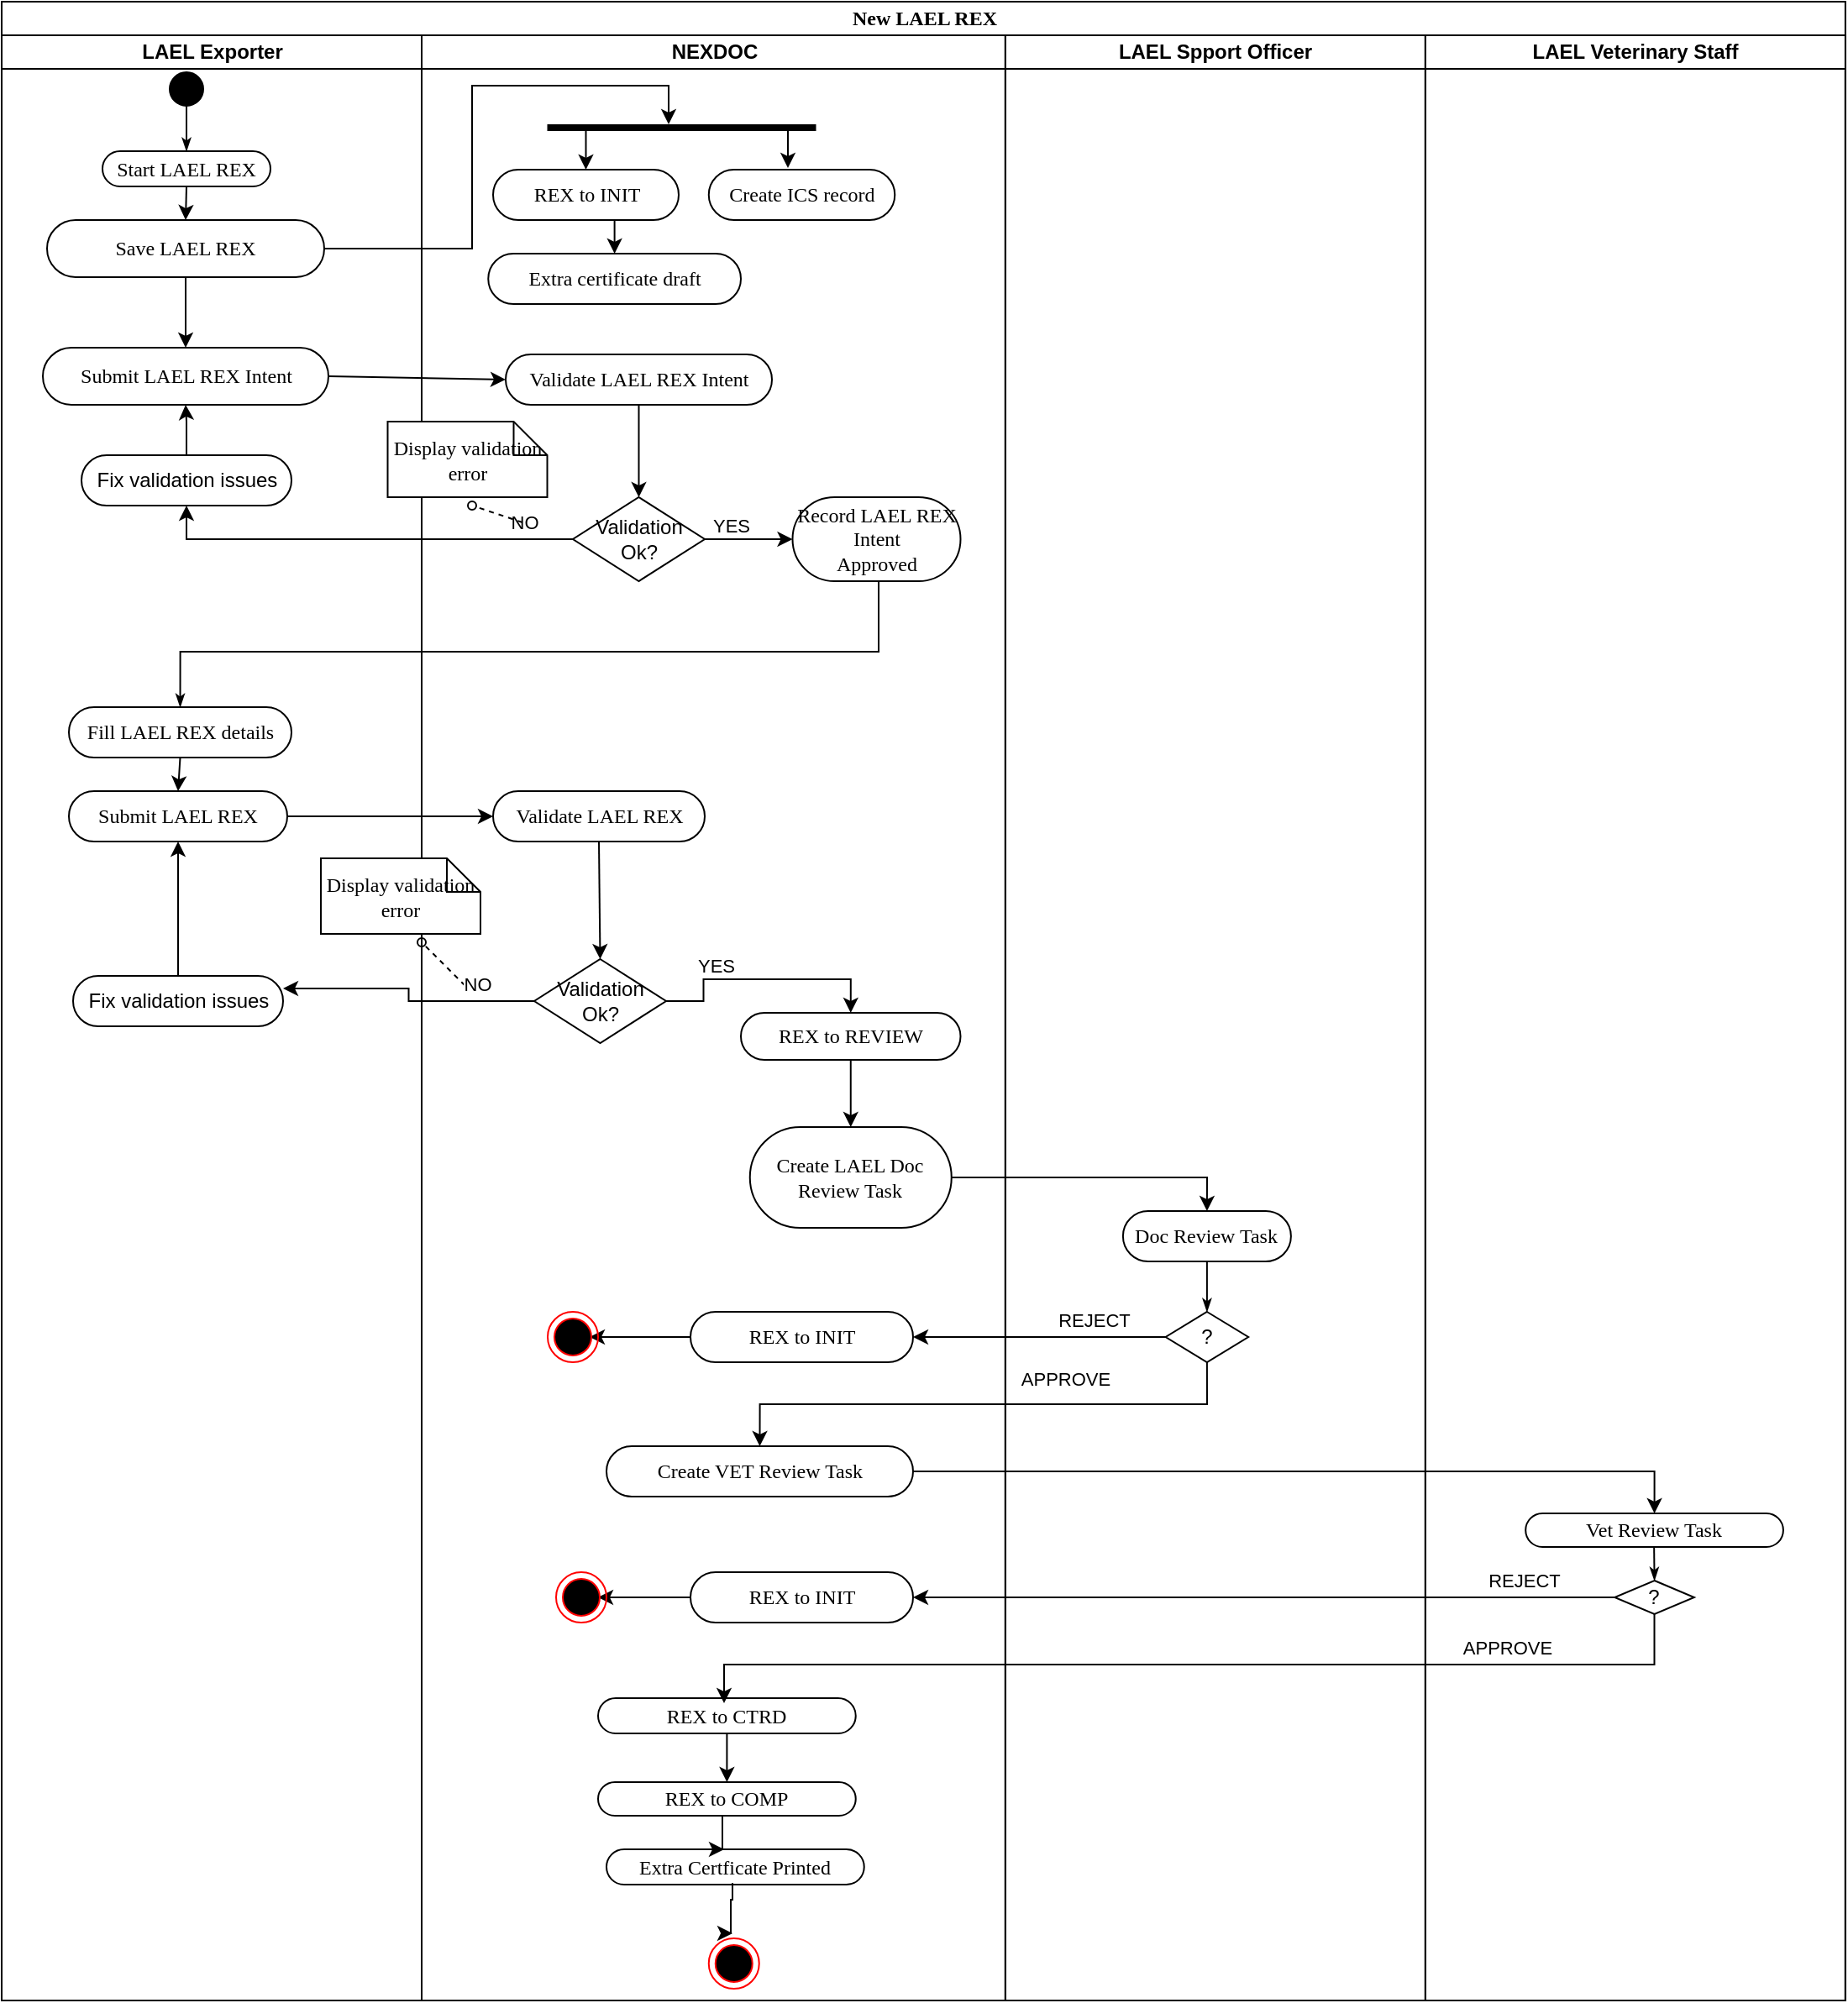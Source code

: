 <mxfile version="24.2.7" type="github">
  <diagram name="Page-1" id="0783ab3e-0a74-02c8-0abd-f7b4e66b4bec">
    <mxGraphModel dx="1434" dy="746" grid="1" gridSize="10" guides="1" tooltips="1" connect="1" arrows="1" fold="1" page="1" pageScale="1" pageWidth="850" pageHeight="1100" background="none" math="0" shadow="0">
      <root>
        <mxCell id="0" />
        <mxCell id="1" parent="0" />
        <mxCell id="1c1d494c118603dd-1" value="New LAEL REX" style="swimlane;html=1;childLayout=stackLayout;startSize=20;rounded=0;shadow=0;comic=0;labelBackgroundColor=none;strokeWidth=1;fontFamily=Verdana;fontSize=12;align=center;" parent="1" vertex="1">
          <mxGeometry x="70" y="20" width="1097.44" height="1190" as="geometry" />
        </mxCell>
        <mxCell id="1c1d494c118603dd-2" value="LAEL Exporter" style="swimlane;html=1;startSize=20;" parent="1c1d494c118603dd-1" vertex="1">
          <mxGeometry y="20" width="250" height="1170" as="geometry" />
        </mxCell>
        <mxCell id="afBEJ1qmN9qO1VWpJjCL-3" value="" style="ellipse;whiteSpace=wrap;html=1;rounded=0;shadow=0;comic=0;labelBackgroundColor=none;strokeWidth=1;fillColor=#000000;fontFamily=Verdana;fontSize=12;align=center;" vertex="1" parent="1c1d494c118603dd-2">
          <mxGeometry x="100" y="22" width="20" height="20" as="geometry" />
        </mxCell>
        <mxCell id="afBEJ1qmN9qO1VWpJjCL-4" value="Start LAEL REX" style="rounded=1;whiteSpace=wrap;html=1;shadow=0;comic=0;labelBackgroundColor=none;strokeWidth=1;fontFamily=Verdana;fontSize=12;align=center;arcSize=50;" vertex="1" parent="1c1d494c118603dd-2">
          <mxGeometry x="60" y="69" width="100" height="21" as="geometry" />
        </mxCell>
        <mxCell id="afBEJ1qmN9qO1VWpJjCL-2" style="edgeStyle=orthogonalEdgeStyle;rounded=0;html=1;labelBackgroundColor=none;startArrow=none;startFill=0;startSize=5;endArrow=classicThin;endFill=1;endSize=5;jettySize=auto;orthogonalLoop=1;strokeWidth=1;fontFamily=Verdana;fontSize=12" edge="1" parent="1c1d494c118603dd-2" source="afBEJ1qmN9qO1VWpJjCL-3" target="afBEJ1qmN9qO1VWpJjCL-4">
          <mxGeometry relative="1" as="geometry" />
        </mxCell>
        <mxCell id="1c1d494c118603dd-35" style="edgeStyle=none;rounded=0;html=1;labelBackgroundColor=none;startArrow=none;startFill=0;startSize=5;endArrow=classicThin;endFill=1;endSize=5;jettySize=auto;orthogonalLoop=1;strokeWidth=1;fontFamily=Verdana;fontSize=12" parent="1c1d494c118603dd-2" source="1c1d494c118603dd-10" edge="1">
          <mxGeometry relative="1" as="geometry">
            <mxPoint x="152.273" y="455" as="targetPoint" />
          </mxGeometry>
        </mxCell>
        <mxCell id="1c1d494c118603dd-46" style="edgeStyle=none;rounded=0;html=1;labelBackgroundColor=none;startArrow=none;startFill=0;startSize=5;endArrow=oval;endFill=0;endSize=5;jettySize=auto;orthogonalLoop=1;strokeWidth=1;fontFamily=Verdana;fontSize=12;dashed=1;" parent="1c1d494c118603dd-2" source="1c1d494c118603dd-21" edge="1">
          <mxGeometry relative="1" as="geometry">
            <mxPoint x="130.625" y="370" as="targetPoint" />
          </mxGeometry>
        </mxCell>
        <mxCell id="1c1d494c118603dd-47" style="edgeStyle=none;rounded=0;html=1;dashed=1;labelBackgroundColor=none;startArrow=none;startFill=0;startSize=5;endArrow=oval;endFill=0;endSize=5;jettySize=auto;orthogonalLoop=1;strokeWidth=1;fontFamily=Verdana;fontSize=12" parent="1c1d494c118603dd-2" target="1c1d494c118603dd-10" edge="1">
          <mxGeometry relative="1" as="geometry">
            <mxPoint x="115" y="415" as="sourcePoint" />
          </mxGeometry>
        </mxCell>
        <mxCell id="afBEJ1qmN9qO1VWpJjCL-32" value="Submit LAEL REX Intent" style="rounded=1;whiteSpace=wrap;html=1;shadow=0;comic=0;labelBackgroundColor=none;strokeWidth=1;fontFamily=Verdana;fontSize=12;align=center;arcSize=50;" vertex="1" parent="1c1d494c118603dd-2">
          <mxGeometry x="24.5" y="186" width="170" height="34" as="geometry" />
        </mxCell>
        <mxCell id="afBEJ1qmN9qO1VWpJjCL-42" value="" style="endArrow=classic;html=1;rounded=0;entryX=0.5;entryY=0;entryDx=0;entryDy=0;" edge="1" parent="1c1d494c118603dd-2" target="afBEJ1qmN9qO1VWpJjCL-123">
          <mxGeometry width="50" height="50" relative="1" as="geometry">
            <mxPoint x="110" y="90" as="sourcePoint" />
            <mxPoint x="160" y="40" as="targetPoint" />
          </mxGeometry>
        </mxCell>
        <mxCell id="afBEJ1qmN9qO1VWpJjCL-58" style="edgeStyle=orthogonalEdgeStyle;rounded=0;orthogonalLoop=1;jettySize=auto;html=1;entryX=0.5;entryY=1;entryDx=0;entryDy=0;" edge="1" parent="1c1d494c118603dd-2" source="afBEJ1qmN9qO1VWpJjCL-46" target="afBEJ1qmN9qO1VWpJjCL-32">
          <mxGeometry relative="1" as="geometry" />
        </mxCell>
        <mxCell id="afBEJ1qmN9qO1VWpJjCL-46" value="&lt;span style=&quot;font-family: Helvetica;&quot;&gt;Fix validation issues&lt;/span&gt;" style="rounded=1;whiteSpace=wrap;html=1;shadow=0;comic=0;labelBackgroundColor=none;strokeWidth=1;fontFamily=Verdana;fontSize=12;align=center;arcSize=50;" vertex="1" parent="1c1d494c118603dd-2">
          <mxGeometry x="47.5" y="250" width="125" height="30" as="geometry" />
        </mxCell>
        <mxCell id="afBEJ1qmN9qO1VWpJjCL-66" value="Fill LAEL REX details" style="rounded=1;whiteSpace=wrap;html=1;shadow=0;comic=0;labelBackgroundColor=none;strokeWidth=1;fontFamily=Verdana;fontSize=12;align=center;arcSize=50;" vertex="1" parent="1c1d494c118603dd-2">
          <mxGeometry x="40" y="400" width="132.5" height="30" as="geometry" />
        </mxCell>
        <mxCell id="afBEJ1qmN9qO1VWpJjCL-67" value="Submit LAEL REX" style="rounded=1;whiteSpace=wrap;html=1;shadow=0;comic=0;labelBackgroundColor=none;strokeWidth=1;fontFamily=Verdana;fontSize=12;align=center;arcSize=50;" vertex="1" parent="1c1d494c118603dd-2">
          <mxGeometry x="40" y="450" width="130" height="30" as="geometry" />
        </mxCell>
        <mxCell id="afBEJ1qmN9qO1VWpJjCL-124" style="edgeStyle=orthogonalEdgeStyle;rounded=0;orthogonalLoop=1;jettySize=auto;html=1;entryX=0.5;entryY=0;entryDx=0;entryDy=0;" edge="1" parent="1c1d494c118603dd-2" source="afBEJ1qmN9qO1VWpJjCL-123" target="afBEJ1qmN9qO1VWpJjCL-32">
          <mxGeometry relative="1" as="geometry" />
        </mxCell>
        <mxCell id="afBEJ1qmN9qO1VWpJjCL-123" value="Save LAEL REX" style="rounded=1;whiteSpace=wrap;html=1;shadow=0;comic=0;labelBackgroundColor=none;strokeWidth=1;fontFamily=Verdana;fontSize=12;align=center;arcSize=50;" vertex="1" parent="1c1d494c118603dd-2">
          <mxGeometry x="27" y="110" width="165" height="34" as="geometry" />
        </mxCell>
        <mxCell id="afBEJ1qmN9qO1VWpJjCL-70" value="&lt;span style=&quot;font-family: Helvetica;&quot;&gt;Fix validation issues&lt;/span&gt;" style="rounded=1;whiteSpace=wrap;html=1;shadow=0;comic=0;labelBackgroundColor=none;strokeWidth=1;fontFamily=Verdana;fontSize=12;align=center;arcSize=50;" vertex="1" parent="1c1d494c118603dd-2">
          <mxGeometry x="42.5" y="560" width="125" height="30" as="geometry" />
        </mxCell>
        <mxCell id="afBEJ1qmN9qO1VWpJjCL-69" style="edgeStyle=orthogonalEdgeStyle;rounded=0;orthogonalLoop=1;jettySize=auto;html=1;entryX=0.5;entryY=1;entryDx=0;entryDy=0;" edge="1" parent="1c1d494c118603dd-2" source="afBEJ1qmN9qO1VWpJjCL-70" target="afBEJ1qmN9qO1VWpJjCL-67">
          <mxGeometry relative="1" as="geometry">
            <mxPoint x="110" y="506" as="targetPoint" />
          </mxGeometry>
        </mxCell>
        <mxCell id="afBEJ1qmN9qO1VWpJjCL-68" value="" style="endArrow=classic;html=1;rounded=0;exitX=0.5;exitY=1;exitDx=0;exitDy=0;entryX=0.5;entryY=0;entryDx=0;entryDy=0;" edge="1" parent="1c1d494c118603dd-2" source="afBEJ1qmN9qO1VWpJjCL-66" target="afBEJ1qmN9qO1VWpJjCL-67">
          <mxGeometry width="50" height="50" relative="1" as="geometry">
            <mxPoint x="77" y="454" as="sourcePoint" />
            <mxPoint x="77" y="450" as="targetPoint" />
          </mxGeometry>
        </mxCell>
        <mxCell id="afBEJ1qmN9qO1VWpJjCL-51" value="" style="edgeStyle=orthogonalEdgeStyle;rounded=0;orthogonalLoop=1;jettySize=auto;html=1;entryX=0.5;entryY=1;entryDx=0;entryDy=0;exitX=0;exitY=0.5;exitDx=0;exitDy=0;" edge="1" parent="1c1d494c118603dd-1" source="afBEJ1qmN9qO1VWpJjCL-49" target="afBEJ1qmN9qO1VWpJjCL-46">
          <mxGeometry relative="1" as="geometry">
            <mxPoint x="324.75" y="360" as="sourcePoint" />
            <mxPoint x="172.5" y="357.5" as="targetPoint" />
          </mxGeometry>
        </mxCell>
        <mxCell id="afBEJ1qmN9qO1VWpJjCL-52" value="NO" style="edgeLabel;html=1;align=center;verticalAlign=middle;resizable=0;points=[];" vertex="1" connectable="0" parent="afBEJ1qmN9qO1VWpJjCL-51">
          <mxGeometry x="-0.15" y="-2" relative="1" as="geometry">
            <mxPoint x="77" y="-8" as="offset" />
          </mxGeometry>
        </mxCell>
        <mxCell id="1c1d494c118603dd-31" style="edgeStyle=orthogonalEdgeStyle;rounded=0;html=1;entryX=0.5;entryY=0;labelBackgroundColor=none;startArrow=none;startFill=0;startSize=5;endArrow=classicThin;endFill=1;endSize=5;jettySize=auto;orthogonalLoop=1;strokeWidth=1;fontFamily=Verdana;fontSize=12;exitX=0.5;exitY=1;exitDx=0;exitDy=0;entryDx=0;entryDy=0;" parent="1c1d494c118603dd-1" target="afBEJ1qmN9qO1VWpJjCL-66" edge="1">
          <mxGeometry relative="1" as="geometry">
            <mxPoint x="531.5" y="303" as="sourcePoint" />
            <mxPoint x="106.25" y="417" as="targetPoint" />
            <Array as="points">
              <mxPoint x="522" y="303" />
              <mxPoint x="522" y="387" />
              <mxPoint x="106" y="387" />
            </Array>
          </mxGeometry>
        </mxCell>
        <mxCell id="1c1d494c118603dd-3" value="NEXDOC" style="swimlane;html=1;startSize=20;" parent="1c1d494c118603dd-1" vertex="1">
          <mxGeometry x="250" y="20" width="347.44" height="1170" as="geometry" />
        </mxCell>
        <mxCell id="1c1d494c118603dd-11" value="Validate LAEL REX" style="rounded=1;whiteSpace=wrap;html=1;shadow=0;comic=0;labelBackgroundColor=none;strokeWidth=1;fontFamily=Verdana;fontSize=12;align=center;arcSize=50;" parent="1c1d494c118603dd-3" vertex="1">
          <mxGeometry x="42.5" y="450" width="126" height="30" as="geometry" />
        </mxCell>
        <mxCell id="1c1d494c118603dd-5" value="Validate LAEL REX Intent" style="rounded=1;whiteSpace=wrap;html=1;shadow=0;comic=0;labelBackgroundColor=none;strokeWidth=1;fontFamily=Verdana;fontSize=12;align=center;arcSize=50;" parent="1c1d494c118603dd-3" vertex="1">
          <mxGeometry x="50" y="190" width="158.5" height="30" as="geometry" />
        </mxCell>
        <mxCell id="afBEJ1qmN9qO1VWpJjCL-48" value="" style="endArrow=classic;html=1;rounded=0;entryX=0.5;entryY=0;entryDx=0;entryDy=0;exitX=0.5;exitY=1;exitDx=0;exitDy=0;" edge="1" parent="1c1d494c118603dd-3" source="1c1d494c118603dd-5" target="afBEJ1qmN9qO1VWpJjCL-49">
          <mxGeometry width="50" height="50" relative="1" as="geometry">
            <mxPoint x="110" y="304" as="sourcePoint" />
            <mxPoint x="102" y="334" as="targetPoint" />
          </mxGeometry>
        </mxCell>
        <mxCell id="afBEJ1qmN9qO1VWpJjCL-54" value="" style="edgeStyle=orthogonalEdgeStyle;rounded=0;orthogonalLoop=1;jettySize=auto;html=1;entryX=0;entryY=0.5;entryDx=0;entryDy=0;" edge="1" parent="1c1d494c118603dd-3" source="afBEJ1qmN9qO1VWpJjCL-49" target="afBEJ1qmN9qO1VWpJjCL-64">
          <mxGeometry relative="1" as="geometry">
            <mxPoint x="220" y="339" as="targetPoint" />
          </mxGeometry>
        </mxCell>
        <mxCell id="afBEJ1qmN9qO1VWpJjCL-60" value="YES" style="edgeLabel;html=1;align=center;verticalAlign=middle;resizable=0;points=[];" vertex="1" connectable="0" parent="afBEJ1qmN9qO1VWpJjCL-54">
          <mxGeometry x="-0.413" y="-5" relative="1" as="geometry">
            <mxPoint y="-13" as="offset" />
          </mxGeometry>
        </mxCell>
        <mxCell id="afBEJ1qmN9qO1VWpJjCL-49" value="Validation Ok?" style="rhombus;whiteSpace=wrap;html=1;" vertex="1" parent="1c1d494c118603dd-3">
          <mxGeometry x="90" y="275" width="78.5" height="50" as="geometry" />
        </mxCell>
        <mxCell id="afBEJ1qmN9qO1VWpJjCL-64" value="Record LAEL REX Intent&lt;div&gt;Approved&lt;/div&gt;" style="rounded=1;whiteSpace=wrap;html=1;shadow=0;comic=0;labelBackgroundColor=none;strokeWidth=1;fontFamily=Verdana;fontSize=12;align=center;arcSize=50;" vertex="1" parent="1c1d494c118603dd-3">
          <mxGeometry x="220.75" y="275" width="100" height="50" as="geometry" />
        </mxCell>
        <mxCell id="afBEJ1qmN9qO1VWpJjCL-71" value="" style="endArrow=classic;html=1;rounded=0;entryX=0.5;entryY=0;entryDx=0;entryDy=0;exitX=0.5;exitY=1;exitDx=0;exitDy=0;" edge="1" parent="1c1d494c118603dd-3" target="afBEJ1qmN9qO1VWpJjCL-74" source="1c1d494c118603dd-11">
          <mxGeometry width="50" height="50" relative="1" as="geometry">
            <mxPoint x="114" y="552" as="sourcePoint" />
            <mxPoint x="102" y="602" as="targetPoint" />
          </mxGeometry>
        </mxCell>
        <mxCell id="afBEJ1qmN9qO1VWpJjCL-72" value="" style="edgeStyle=orthogonalEdgeStyle;rounded=0;orthogonalLoop=1;jettySize=auto;html=1;entryX=0.5;entryY=0;entryDx=0;entryDy=0;" edge="1" parent="1c1d494c118603dd-3" source="afBEJ1qmN9qO1VWpJjCL-74" target="afBEJ1qmN9qO1VWpJjCL-75">
          <mxGeometry relative="1" as="geometry">
            <mxPoint x="220" y="607" as="targetPoint" />
          </mxGeometry>
        </mxCell>
        <mxCell id="afBEJ1qmN9qO1VWpJjCL-73" value="YES" style="edgeLabel;html=1;align=center;verticalAlign=middle;resizable=0;points=[];" vertex="1" connectable="0" parent="afBEJ1qmN9qO1VWpJjCL-72">
          <mxGeometry x="-0.413" y="-5" relative="1" as="geometry">
            <mxPoint y="-13" as="offset" />
          </mxGeometry>
        </mxCell>
        <mxCell id="afBEJ1qmN9qO1VWpJjCL-74" value="Validation Ok?" style="rhombus;whiteSpace=wrap;html=1;" vertex="1" parent="1c1d494c118603dd-3">
          <mxGeometry x="67" y="550" width="78.5" height="50" as="geometry" />
        </mxCell>
        <mxCell id="afBEJ1qmN9qO1VWpJjCL-133" value="" style="edgeStyle=orthogonalEdgeStyle;rounded=0;orthogonalLoop=1;jettySize=auto;html=1;" edge="1" parent="1c1d494c118603dd-3" source="afBEJ1qmN9qO1VWpJjCL-75" target="afBEJ1qmN9qO1VWpJjCL-132">
          <mxGeometry relative="1" as="geometry" />
        </mxCell>
        <mxCell id="afBEJ1qmN9qO1VWpJjCL-75" value="REX to REVIEW" style="rounded=1;whiteSpace=wrap;html=1;shadow=0;comic=0;labelBackgroundColor=none;strokeWidth=1;fontFamily=Verdana;fontSize=12;align=center;arcSize=50;" vertex="1" parent="1c1d494c118603dd-3">
          <mxGeometry x="190" y="582" width="130.75" height="28" as="geometry" />
        </mxCell>
        <mxCell id="afBEJ1qmN9qO1VWpJjCL-118" style="edgeStyle=none;rounded=0;html=1;dashed=1;labelBackgroundColor=none;startArrow=none;startFill=0;startSize=5;endArrow=oval;endFill=0;endSize=5;jettySize=auto;orthogonalLoop=1;strokeWidth=1;fontFamily=Verdana;fontSize=12" edge="1" parent="1c1d494c118603dd-3">
          <mxGeometry relative="1" as="geometry">
            <mxPoint x="60" y="290" as="sourcePoint" />
            <mxPoint x="30" y="280" as="targetPoint" />
          </mxGeometry>
        </mxCell>
        <mxCell id="afBEJ1qmN9qO1VWpJjCL-119" style="edgeStyle=none;rounded=0;html=1;dashed=1;labelBackgroundColor=none;startArrow=none;startFill=0;startSize=5;endArrow=oval;endFill=0;endSize=5;jettySize=auto;orthogonalLoop=1;strokeWidth=1;fontFamily=Verdana;fontSize=12" edge="1" parent="1c1d494c118603dd-3">
          <mxGeometry relative="1" as="geometry">
            <mxPoint x="30" y="570" as="sourcePoint" />
            <mxPoint y="540" as="targetPoint" />
          </mxGeometry>
        </mxCell>
        <mxCell id="afBEJ1qmN9qO1VWpJjCL-120" value="Display validation error" style="shape=note;whiteSpace=wrap;html=1;rounded=0;shadow=0;comic=0;labelBackgroundColor=none;strokeWidth=1;fontFamily=Verdana;fontSize=12;align=center;size=20;" vertex="1" parent="1c1d494c118603dd-3">
          <mxGeometry x="-60" y="490" width="95" height="45" as="geometry" />
        </mxCell>
        <mxCell id="afBEJ1qmN9qO1VWpJjCL-132" value="Create LAEL Doc Review Task" style="whiteSpace=wrap;html=1;fontFamily=Verdana;rounded=1;shadow=0;comic=0;labelBackgroundColor=none;strokeWidth=1;arcSize=50;" vertex="1" parent="1c1d494c118603dd-3">
          <mxGeometry x="195.38" y="650" width="120" height="60" as="geometry" />
        </mxCell>
        <mxCell id="afBEJ1qmN9qO1VWpJjCL-167" style="edgeStyle=orthogonalEdgeStyle;rounded=0;orthogonalLoop=1;jettySize=auto;html=1;" edge="1" parent="1c1d494c118603dd-3" source="afBEJ1qmN9qO1VWpJjCL-139">
          <mxGeometry relative="1" as="geometry">
            <mxPoint x="100" y="775" as="targetPoint" />
          </mxGeometry>
        </mxCell>
        <mxCell id="afBEJ1qmN9qO1VWpJjCL-139" value="REX to INIT" style="rounded=1;whiteSpace=wrap;html=1;shadow=0;comic=0;labelBackgroundColor=none;strokeWidth=1;fontFamily=Verdana;fontSize=12;align=center;arcSize=50;" vertex="1" parent="1c1d494c118603dd-3">
          <mxGeometry x="160" y="760" width="132.5" height="30" as="geometry" />
        </mxCell>
        <mxCell id="afBEJ1qmN9qO1VWpJjCL-143" value="Create VET Review Task" style="rounded=1;whiteSpace=wrap;html=1;shadow=0;comic=0;labelBackgroundColor=none;strokeWidth=1;fontFamily=Verdana;fontSize=12;align=center;arcSize=50;" vertex="1" parent="1c1d494c118603dd-3">
          <mxGeometry x="110" y="840" width="182.5" height="30" as="geometry" />
        </mxCell>
        <mxCell id="afBEJ1qmN9qO1VWpJjCL-117" value="Display validation error" style="shape=note;whiteSpace=wrap;html=1;rounded=0;shadow=0;comic=0;labelBackgroundColor=none;strokeWidth=1;fontFamily=Verdana;fontSize=12;align=center;size=20;" vertex="1" parent="1c1d494c118603dd-3">
          <mxGeometry x="-20.25" y="230" width="95" height="45" as="geometry" />
        </mxCell>
        <mxCell id="afBEJ1qmN9qO1VWpJjCL-178" style="edgeStyle=orthogonalEdgeStyle;rounded=0;orthogonalLoop=1;jettySize=auto;html=1;" edge="1" parent="1c1d494c118603dd-3" source="afBEJ1qmN9qO1VWpJjCL-172">
          <mxGeometry relative="1" as="geometry">
            <mxPoint x="105" y="930" as="targetPoint" />
          </mxGeometry>
        </mxCell>
        <mxCell id="afBEJ1qmN9qO1VWpJjCL-172" value="REX to INIT" style="rounded=1;whiteSpace=wrap;html=1;shadow=0;comic=0;labelBackgroundColor=none;strokeWidth=1;fontFamily=Verdana;fontSize=12;align=center;arcSize=50;" vertex="1" parent="1c1d494c118603dd-3">
          <mxGeometry x="160" y="915" width="132.5" height="30" as="geometry" />
        </mxCell>
        <mxCell id="afBEJ1qmN9qO1VWpJjCL-187" value="" style="ellipse;html=1;shape=endState;fillColor=#000000;strokeColor=#ff0000;" vertex="1" parent="1c1d494c118603dd-3">
          <mxGeometry x="75" y="760" width="30" height="30" as="geometry" />
        </mxCell>
        <mxCell id="afBEJ1qmN9qO1VWpJjCL-189" value="" style="ellipse;html=1;shape=endState;fillColor=#000000;strokeColor=#ff0000;" vertex="1" parent="1c1d494c118603dd-3">
          <mxGeometry x="80" y="915" width="30" height="30" as="geometry" />
        </mxCell>
        <mxCell id="afBEJ1qmN9qO1VWpJjCL-192" value="" style="line;strokeWidth=4;html=1;perimeter=backbonePerimeter;points=[];outlineConnect=0;" vertex="1" parent="1c1d494c118603dd-3">
          <mxGeometry x="74.75" y="50" width="160" height="10" as="geometry" />
        </mxCell>
        <mxCell id="afBEJ1qmN9qO1VWpJjCL-196" style="edgeStyle=orthogonalEdgeStyle;rounded=0;orthogonalLoop=1;jettySize=auto;html=1;exitX=0.5;exitY=1;exitDx=0;exitDy=0;entryX=0.5;entryY=0;entryDx=0;entryDy=0;" edge="1" parent="1c1d494c118603dd-3" source="afBEJ1qmN9qO1VWpJjCL-125" target="afBEJ1qmN9qO1VWpJjCL-195">
          <mxGeometry relative="1" as="geometry" />
        </mxCell>
        <mxCell id="afBEJ1qmN9qO1VWpJjCL-125" value="REX to INIT" style="rounded=1;whiteSpace=wrap;html=1;shadow=0;comic=0;labelBackgroundColor=none;strokeWidth=1;fontFamily=Verdana;fontSize=12;align=center;arcSize=50;" vertex="1" parent="1c1d494c118603dd-3">
          <mxGeometry x="42.5" y="80" width="110.5" height="30" as="geometry" />
        </mxCell>
        <mxCell id="afBEJ1qmN9qO1VWpJjCL-126" value="Create ICS record" style="rounded=1;whiteSpace=wrap;html=1;shadow=0;comic=0;labelBackgroundColor=none;strokeWidth=1;fontFamily=Verdana;fontSize=12;align=center;arcSize=50;" vertex="1" parent="1c1d494c118603dd-3">
          <mxGeometry x="170.88" y="80" width="110.75" height="30" as="geometry" />
        </mxCell>
        <mxCell id="afBEJ1qmN9qO1VWpJjCL-193" value="" style="endArrow=classic;html=1;rounded=0;entryX=0.5;entryY=0;entryDx=0;entryDy=0;" edge="1" parent="1c1d494c118603dd-3" source="afBEJ1qmN9qO1VWpJjCL-192" target="afBEJ1qmN9qO1VWpJjCL-125">
          <mxGeometry width="50" height="50" relative="1" as="geometry">
            <mxPoint x="100" y="60" as="sourcePoint" />
            <mxPoint x="150" y="10" as="targetPoint" />
          </mxGeometry>
        </mxCell>
        <mxCell id="afBEJ1qmN9qO1VWpJjCL-195" value="Extra certificate draft" style="rounded=1;whiteSpace=wrap;html=1;shadow=0;comic=0;labelBackgroundColor=none;strokeWidth=1;fontFamily=Verdana;fontSize=12;align=center;arcSize=50;" vertex="1" parent="1c1d494c118603dd-3">
          <mxGeometry x="39.63" y="130" width="150.37" height="30" as="geometry" />
        </mxCell>
        <mxCell id="afBEJ1qmN9qO1VWpJjCL-185" value="REX to COMP" style="rounded=1;whiteSpace=wrap;html=1;shadow=0;comic=0;labelBackgroundColor=none;strokeWidth=1;fontFamily=Verdana;fontSize=12;align=center;arcSize=50;" vertex="1" parent="1c1d494c118603dd-3">
          <mxGeometry x="105.0" y="1040" width="153.37" height="20" as="geometry" />
        </mxCell>
        <mxCell id="afBEJ1qmN9qO1VWpJjCL-182" value="REX to CTRD" style="rounded=1;whiteSpace=wrap;html=1;shadow=0;comic=0;labelBackgroundColor=none;strokeWidth=1;fontFamily=Verdana;fontSize=12;align=center;arcSize=50;" vertex="1" parent="1c1d494c118603dd-3">
          <mxGeometry x="105" y="990" width="153.37" height="21" as="geometry" />
        </mxCell>
        <mxCell id="afBEJ1qmN9qO1VWpJjCL-186" value="" style="edgeStyle=orthogonalEdgeStyle;rounded=0;orthogonalLoop=1;jettySize=auto;html=1;" edge="1" parent="1c1d494c118603dd-3" source="afBEJ1qmN9qO1VWpJjCL-182" target="afBEJ1qmN9qO1VWpJjCL-185">
          <mxGeometry relative="1" as="geometry" />
        </mxCell>
        <mxCell id="afBEJ1qmN9qO1VWpJjCL-200" value="Extra Certficate Printed" style="rounded=1;whiteSpace=wrap;html=1;shadow=0;comic=0;labelBackgroundColor=none;strokeWidth=1;fontFamily=Verdana;fontSize=12;align=center;arcSize=50;" vertex="1" parent="1c1d494c118603dd-3">
          <mxGeometry x="110" y="1080" width="153.37" height="21" as="geometry" />
        </mxCell>
        <mxCell id="afBEJ1qmN9qO1VWpJjCL-201" value="" style="edgeStyle=orthogonalEdgeStyle;rounded=0;orthogonalLoop=1;jettySize=auto;html=1;exitX=0.5;exitY=1;exitDx=0;exitDy=0;" edge="1" parent="1c1d494c118603dd-3">
          <mxGeometry relative="1" as="geometry">
            <mxPoint x="187.685" y="1060" as="sourcePoint" />
            <mxPoint x="180" y="1080" as="targetPoint" />
            <Array as="points">
              <mxPoint x="179" y="1060" />
            </Array>
          </mxGeometry>
        </mxCell>
        <mxCell id="afBEJ1qmN9qO1VWpJjCL-202" value="" style="ellipse;html=1;shape=endState;fillColor=#000000;strokeColor=#ff0000;" vertex="1" parent="1c1d494c118603dd-3">
          <mxGeometry x="170.88" y="1133" width="30" height="30" as="geometry" />
        </mxCell>
        <mxCell id="afBEJ1qmN9qO1VWpJjCL-79" value="LAEL Spport Officer" style="swimlane;html=1;startSize=20;" vertex="1" parent="1c1d494c118603dd-1">
          <mxGeometry x="597.44" y="20" width="250" height="1170" as="geometry" />
        </mxCell>
        <mxCell id="afBEJ1qmN9qO1VWpJjCL-80" style="rounded=0;html=1;labelBackgroundColor=none;startArrow=none;startFill=0;startSize=5;endArrow=classicThin;endFill=1;endSize=5;jettySize=auto;orthogonalLoop=1;strokeWidth=1;fontFamily=Verdana;fontSize=12" edge="1" parent="afBEJ1qmN9qO1VWpJjCL-79" target="afBEJ1qmN9qO1VWpJjCL-85">
          <mxGeometry relative="1" as="geometry">
            <mxPoint x="83.75" y="238" as="sourcePoint" />
          </mxGeometry>
        </mxCell>
        <mxCell id="afBEJ1qmN9qO1VWpJjCL-82" style="edgeStyle=none;rounded=0;html=1;labelBackgroundColor=none;startArrow=none;startFill=0;startSize=5;endArrow=classicThin;endFill=1;endSize=5;jettySize=auto;orthogonalLoop=1;strokeWidth=1;fontFamily=Verdana;fontSize=12" edge="1" parent="afBEJ1qmN9qO1VWpJjCL-79" target="afBEJ1qmN9qO1VWpJjCL-86">
          <mxGeometry relative="1" as="geometry">
            <mxPoint x="85" y="356.111" as="sourcePoint" />
          </mxGeometry>
        </mxCell>
        <mxCell id="afBEJ1qmN9qO1VWpJjCL-84" style="edgeStyle=none;rounded=0;html=1;labelBackgroundColor=none;startArrow=none;startFill=0;startSize=5;endArrow=classicThin;endFill=1;endSize=5;jettySize=auto;orthogonalLoop=1;strokeWidth=1;fontFamily=Verdana;fontSize=12" edge="1" parent="afBEJ1qmN9qO1VWpJjCL-79" target="afBEJ1qmN9qO1VWpJjCL-83">
          <mxGeometry relative="1" as="geometry">
            <mxPoint x="70.565" y="298" as="sourcePoint" />
          </mxGeometry>
        </mxCell>
        <mxCell id="afBEJ1qmN9qO1VWpJjCL-91" value="Doc Review Task" style="rounded=1;whiteSpace=wrap;html=1;shadow=0;comic=0;labelBackgroundColor=none;strokeWidth=1;fontFamily=Verdana;fontSize=12;align=center;arcSize=50;" vertex="1" parent="afBEJ1qmN9qO1VWpJjCL-79">
          <mxGeometry x="70.01" y="700" width="100" height="30" as="geometry" />
        </mxCell>
        <mxCell id="afBEJ1qmN9qO1VWpJjCL-93" style="edgeStyle=none;rounded=0;html=1;dashed=1;labelBackgroundColor=none;startArrow=none;startFill=0;startSize=5;endArrow=oval;endFill=0;endSize=5;jettySize=auto;orthogonalLoop=1;strokeWidth=1;fontFamily=Verdana;fontSize=12" edge="1" parent="afBEJ1qmN9qO1VWpJjCL-79" source="afBEJ1qmN9qO1VWpJjCL-95">
          <mxGeometry relative="1" as="geometry">
            <mxPoint x="122.955" y="238" as="targetPoint" />
          </mxGeometry>
        </mxCell>
        <mxCell id="afBEJ1qmN9qO1VWpJjCL-94" style="edgeStyle=none;rounded=0;html=1;dashed=1;labelBackgroundColor=none;startArrow=none;startFill=0;startSize=5;endArrow=oval;endFill=0;endSize=5;jettySize=auto;orthogonalLoop=1;strokeWidth=1;fontFamily=Verdana;fontSize=12" edge="1" parent="afBEJ1qmN9qO1VWpJjCL-79" source="afBEJ1qmN9qO1VWpJjCL-95">
          <mxGeometry relative="1" as="geometry">
            <mxPoint x="85" y="281.814" as="targetPoint" />
          </mxGeometry>
        </mxCell>
        <mxCell id="afBEJ1qmN9qO1VWpJjCL-96" style="edgeStyle=none;rounded=0;html=1;dashed=1;labelBackgroundColor=none;startArrow=none;startFill=0;startSize=5;endArrow=oval;endFill=0;endSize=5;jettySize=auto;orthogonalLoop=1;strokeWidth=1;fontFamily=Verdana;fontSize=12" edge="1" parent="afBEJ1qmN9qO1VWpJjCL-79" source="afBEJ1qmN9qO1VWpJjCL-98">
          <mxGeometry relative="1" as="geometry">
            <mxPoint x="139.231" y="360" as="targetPoint" />
          </mxGeometry>
        </mxCell>
        <mxCell id="afBEJ1qmN9qO1VWpJjCL-97" style="edgeStyle=none;rounded=0;html=1;dashed=1;labelBackgroundColor=none;startArrow=none;startFill=0;startSize=5;endArrow=oval;endFill=0;endSize=5;jettySize=auto;orthogonalLoop=1;strokeWidth=1;fontFamily=Verdana;fontSize=12" edge="1" parent="afBEJ1qmN9qO1VWpJjCL-79" target="afBEJ1qmN9qO1VWpJjCL-86">
          <mxGeometry relative="1" as="geometry">
            <mxPoint x="110" y="420.692" as="sourcePoint" />
          </mxGeometry>
        </mxCell>
        <mxCell id="afBEJ1qmN9qO1VWpJjCL-135" value="?" style="rhombus;whiteSpace=wrap;html=1;" vertex="1" parent="afBEJ1qmN9qO1VWpJjCL-79">
          <mxGeometry x="95.39" y="760" width="49.25" height="30" as="geometry" />
        </mxCell>
        <mxCell id="afBEJ1qmN9qO1VWpJjCL-136" value="" style="edgeStyle=none;rounded=0;html=1;labelBackgroundColor=none;startArrow=none;startFill=0;startSize=5;endArrow=classicThin;endFill=1;endSize=5;jettySize=auto;orthogonalLoop=1;strokeWidth=1;fontFamily=Verdana;fontSize=12" edge="1" parent="afBEJ1qmN9qO1VWpJjCL-79" source="afBEJ1qmN9qO1VWpJjCL-91" target="afBEJ1qmN9qO1VWpJjCL-135">
          <mxGeometry relative="1" as="geometry">
            <mxPoint x="741.5" y="830" as="sourcePoint" />
            <mxPoint x="741.5" y="920" as="targetPoint" />
          </mxGeometry>
        </mxCell>
        <mxCell id="afBEJ1qmN9qO1VWpJjCL-134" style="edgeStyle=orthogonalEdgeStyle;rounded=0;orthogonalLoop=1;jettySize=auto;html=1;entryX=0.5;entryY=0;entryDx=0;entryDy=0;" edge="1" parent="1c1d494c118603dd-1" source="afBEJ1qmN9qO1VWpJjCL-132" target="afBEJ1qmN9qO1VWpJjCL-91">
          <mxGeometry relative="1" as="geometry">
            <mxPoint x="702" y="780" as="targetPoint" />
          </mxGeometry>
        </mxCell>
        <mxCell id="afBEJ1qmN9qO1VWpJjCL-138" value="" style="edgeStyle=orthogonalEdgeStyle;rounded=0;orthogonalLoop=1;jettySize=auto;html=1;entryX=1;entryY=0.5;entryDx=0;entryDy=0;" edge="1" parent="1c1d494c118603dd-1" source="afBEJ1qmN9qO1VWpJjCL-135" target="afBEJ1qmN9qO1VWpJjCL-139">
          <mxGeometry relative="1" as="geometry">
            <mxPoint x="530" y="860" as="targetPoint" />
          </mxGeometry>
        </mxCell>
        <mxCell id="afBEJ1qmN9qO1VWpJjCL-140" value="REJECT" style="edgeLabel;html=1;align=center;verticalAlign=middle;resizable=0;points=[];" vertex="1" connectable="0" parent="afBEJ1qmN9qO1VWpJjCL-138">
          <mxGeometry x="-0.252" y="1" relative="1" as="geometry">
            <mxPoint x="13" y="-11" as="offset" />
          </mxGeometry>
        </mxCell>
        <mxCell id="afBEJ1qmN9qO1VWpJjCL-141" style="edgeStyle=orthogonalEdgeStyle;rounded=0;orthogonalLoop=1;jettySize=auto;html=1;exitX=0.5;exitY=1;exitDx=0;exitDy=0;entryX=0.5;entryY=0;entryDx=0;entryDy=0;" edge="1" parent="1c1d494c118603dd-1" source="afBEJ1qmN9qO1VWpJjCL-135" target="afBEJ1qmN9qO1VWpJjCL-143">
          <mxGeometry relative="1" as="geometry">
            <mxPoint x="360" y="880" as="targetPoint" />
          </mxGeometry>
        </mxCell>
        <mxCell id="afBEJ1qmN9qO1VWpJjCL-142" value="APPROVE" style="edgeLabel;html=1;align=center;verticalAlign=middle;resizable=0;points=[];" vertex="1" connectable="0" parent="afBEJ1qmN9qO1VWpJjCL-141">
          <mxGeometry x="0.306" y="2" relative="1" as="geometry">
            <mxPoint x="97" y="-17" as="offset" />
          </mxGeometry>
        </mxCell>
        <mxCell id="afBEJ1qmN9qO1VWpJjCL-39" value="" style="endArrow=classic;html=1;rounded=0;exitX=1;exitY=0.5;exitDx=0;exitDy=0;entryX=0;entryY=0.5;entryDx=0;entryDy=0;" edge="1" parent="1c1d494c118603dd-1" source="afBEJ1qmN9qO1VWpJjCL-32" target="1c1d494c118603dd-5">
          <mxGeometry width="50" height="50" relative="1" as="geometry">
            <mxPoint x="200" y="239.25" as="sourcePoint" />
            <mxPoint x="298.75" y="211.5" as="targetPoint" />
          </mxGeometry>
        </mxCell>
        <mxCell id="afBEJ1qmN9qO1VWpJjCL-76" value="" style="edgeStyle=orthogonalEdgeStyle;rounded=0;orthogonalLoop=1;jettySize=auto;html=1;entryX=1;entryY=0.25;entryDx=0;entryDy=0;" edge="1" parent="1c1d494c118603dd-1" source="afBEJ1qmN9qO1VWpJjCL-74" target="afBEJ1qmN9qO1VWpJjCL-70">
          <mxGeometry relative="1" as="geometry" />
        </mxCell>
        <mxCell id="afBEJ1qmN9qO1VWpJjCL-77" value="NO" style="edgeLabel;html=1;align=center;verticalAlign=middle;resizable=0;points=[];" vertex="1" connectable="0" parent="afBEJ1qmN9qO1VWpJjCL-76">
          <mxGeometry x="-0.15" y="-2" relative="1" as="geometry">
            <mxPoint x="32" y="-8" as="offset" />
          </mxGeometry>
        </mxCell>
        <mxCell id="afBEJ1qmN9qO1VWpJjCL-165" style="edgeStyle=orthogonalEdgeStyle;rounded=0;orthogonalLoop=1;jettySize=auto;html=1;entryX=0;entryY=0.5;entryDx=0;entryDy=0;" edge="1" parent="1c1d494c118603dd-1" source="afBEJ1qmN9qO1VWpJjCL-67" target="1c1d494c118603dd-11">
          <mxGeometry relative="1" as="geometry" />
        </mxCell>
        <mxCell id="afBEJ1qmN9qO1VWpJjCL-171" style="edgeStyle=orthogonalEdgeStyle;rounded=0;orthogonalLoop=1;jettySize=auto;html=1;entryX=0.5;entryY=0;entryDx=0;entryDy=0;" edge="1" parent="1c1d494c118603dd-1" source="afBEJ1qmN9qO1VWpJjCL-143" target="afBEJ1qmN9qO1VWpJjCL-161">
          <mxGeometry relative="1" as="geometry" />
        </mxCell>
        <mxCell id="afBEJ1qmN9qO1VWpJjCL-1" value="LAEL Veterinary Staff" style="swimlane;html=1;startSize=20;" vertex="1" parent="1c1d494c118603dd-1">
          <mxGeometry x="847.44" y="20" width="250" height="1170" as="geometry" />
        </mxCell>
        <mxCell id="afBEJ1qmN9qO1VWpJjCL-16" style="edgeStyle=none;rounded=0;html=1;labelBackgroundColor=none;startArrow=none;startFill=0;startSize=5;endArrow=classicThin;endFill=1;endSize=5;jettySize=auto;orthogonalLoop=1;strokeWidth=1;fontFamily=Verdana;fontSize=12;entryX=0.5;entryY=0;entryDx=0;entryDy=0;" edge="1" parent="afBEJ1qmN9qO1VWpJjCL-1" target="afBEJ1qmN9qO1VWpJjCL-162">
          <mxGeometry relative="1" as="geometry">
            <mxPoint x="136.13" y="900" as="sourcePoint" />
            <mxPoint x="136.63" y="920" as="targetPoint" />
          </mxGeometry>
        </mxCell>
        <mxCell id="afBEJ1qmN9qO1VWpJjCL-19" style="edgeStyle=none;rounded=0;html=1;dashed=1;labelBackgroundColor=none;startArrow=none;startFill=0;startSize=5;endArrow=oval;endFill=0;endSize=5;jettySize=auto;orthogonalLoop=1;strokeWidth=1;fontFamily=Verdana;fontSize=12" edge="1" parent="afBEJ1qmN9qO1VWpJjCL-1" source="afBEJ1qmN9qO1VWpJjCL-21">
          <mxGeometry relative="1" as="geometry">
            <mxPoint x="122.955" y="238" as="targetPoint" />
          </mxGeometry>
        </mxCell>
        <mxCell id="afBEJ1qmN9qO1VWpJjCL-20" style="edgeStyle=none;rounded=0;html=1;dashed=1;labelBackgroundColor=none;startArrow=none;startFill=0;startSize=5;endArrow=oval;endFill=0;endSize=5;jettySize=auto;orthogonalLoop=1;strokeWidth=1;fontFamily=Verdana;fontSize=12" edge="1" parent="afBEJ1qmN9qO1VWpJjCL-1" source="afBEJ1qmN9qO1VWpJjCL-21">
          <mxGeometry relative="1" as="geometry">
            <mxPoint x="85" y="281.814" as="targetPoint" />
          </mxGeometry>
        </mxCell>
        <mxCell id="afBEJ1qmN9qO1VWpJjCL-23" style="edgeStyle=none;rounded=0;html=1;dashed=1;labelBackgroundColor=none;startArrow=none;startFill=0;startSize=5;endArrow=oval;endFill=0;endSize=5;jettySize=auto;orthogonalLoop=1;strokeWidth=1;fontFamily=Verdana;fontSize=12" edge="1" parent="afBEJ1qmN9qO1VWpJjCL-1" target="afBEJ1qmN9qO1VWpJjCL-11">
          <mxGeometry relative="1" as="geometry">
            <mxPoint x="110" y="420.692" as="sourcePoint" />
          </mxGeometry>
        </mxCell>
        <mxCell id="afBEJ1qmN9qO1VWpJjCL-161" value="Vet Review Task" style="rounded=1;whiteSpace=wrap;html=1;shadow=0;comic=0;labelBackgroundColor=none;strokeWidth=1;fontFamily=Verdana;fontSize=12;align=center;arcSize=50;" vertex="1" parent="afBEJ1qmN9qO1VWpJjCL-1">
          <mxGeometry x="59.66" y="880" width="153.37" height="20" as="geometry" />
        </mxCell>
        <mxCell id="afBEJ1qmN9qO1VWpJjCL-162" value="?" style="rhombus;whiteSpace=wrap;html=1;" vertex="1" parent="afBEJ1qmN9qO1VWpJjCL-1">
          <mxGeometry x="112.69" y="920" width="47.31" height="20" as="geometry" />
        </mxCell>
        <mxCell id="afBEJ1qmN9qO1VWpJjCL-173" style="edgeStyle=orthogonalEdgeStyle;rounded=0;orthogonalLoop=1;jettySize=auto;html=1;entryX=1;entryY=0.5;entryDx=0;entryDy=0;" edge="1" parent="1c1d494c118603dd-1" source="afBEJ1qmN9qO1VWpJjCL-162" target="afBEJ1qmN9qO1VWpJjCL-172">
          <mxGeometry relative="1" as="geometry" />
        </mxCell>
        <mxCell id="afBEJ1qmN9qO1VWpJjCL-174" value="REJECT" style="edgeLabel;html=1;align=center;verticalAlign=middle;resizable=0;points=[];" vertex="1" connectable="0" parent="afBEJ1qmN9qO1VWpJjCL-173">
          <mxGeometry x="-0.758" relative="1" as="geometry">
            <mxPoint x="-4" y="-10" as="offset" />
          </mxGeometry>
        </mxCell>
        <mxCell id="afBEJ1qmN9qO1VWpJjCL-131" style="edgeStyle=orthogonalEdgeStyle;rounded=0;orthogonalLoop=1;jettySize=auto;html=1;exitX=1;exitY=0.5;exitDx=0;exitDy=0;" edge="1" parent="1c1d494c118603dd-1" source="afBEJ1qmN9qO1VWpJjCL-123" target="afBEJ1qmN9qO1VWpJjCL-192">
          <mxGeometry relative="1" as="geometry">
            <mxPoint x="190" y="142" as="sourcePoint" />
            <mxPoint x="340" y="110" as="targetPoint" />
            <Array as="points">
              <mxPoint x="280" y="147" />
              <mxPoint x="280" y="50" />
              <mxPoint x="397" y="50" />
            </Array>
          </mxGeometry>
        </mxCell>
        <mxCell id="afBEJ1qmN9qO1VWpJjCL-181" value="" style="edgeStyle=orthogonalEdgeStyle;rounded=0;orthogonalLoop=1;jettySize=auto;html=1;" edge="1" parent="1c1d494c118603dd-1" source="afBEJ1qmN9qO1VWpJjCL-162">
          <mxGeometry relative="1" as="geometry">
            <mxPoint x="430" y="1013" as="targetPoint" />
            <Array as="points">
              <mxPoint x="984" y="990" />
              <mxPoint x="430" y="990" />
            </Array>
          </mxGeometry>
        </mxCell>
        <mxCell id="afBEJ1qmN9qO1VWpJjCL-184" value="APPROVE" style="edgeLabel;html=1;align=center;verticalAlign=middle;resizable=0;points=[];" vertex="1" connectable="0" parent="afBEJ1qmN9qO1VWpJjCL-181">
          <mxGeometry x="-0.334" y="2" relative="1" as="geometry">
            <mxPoint x="84" y="-12" as="offset" />
          </mxGeometry>
        </mxCell>
        <mxCell id="afBEJ1qmN9qO1VWpJjCL-194" value="" style="endArrow=classic;html=1;rounded=0;entryX=0.5;entryY=0;entryDx=0;entryDy=0;" edge="1" parent="1" source="afBEJ1qmN9qO1VWpJjCL-192">
          <mxGeometry width="50" height="50" relative="1" as="geometry">
            <mxPoint x="540" y="99" as="sourcePoint" />
            <mxPoint x="538" y="119" as="targetPoint" />
          </mxGeometry>
        </mxCell>
        <mxCell id="afBEJ1qmN9qO1VWpJjCL-205" value="" style="edgeStyle=orthogonalEdgeStyle;rounded=0;orthogonalLoop=1;jettySize=auto;html=1;exitX=0.489;exitY=0.952;exitDx=0;exitDy=0;exitPerimeter=0;" edge="1" parent="1" source="afBEJ1qmN9qO1VWpJjCL-200">
          <mxGeometry relative="1" as="geometry">
            <mxPoint x="512.685" y="1150" as="sourcePoint" />
            <mxPoint x="505" y="1170" as="targetPoint" />
            <Array as="points">
              <mxPoint x="505" y="1150" />
              <mxPoint x="504" y="1150" />
            </Array>
          </mxGeometry>
        </mxCell>
      </root>
    </mxGraphModel>
  </diagram>
</mxfile>
